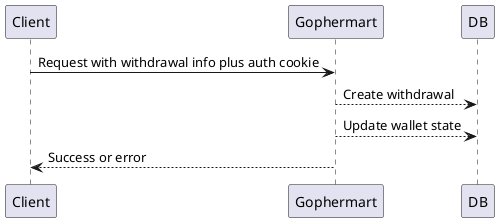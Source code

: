 @startuml
Client -> Gophermart: Request with withdrawal info plus auth cookie
Gophermart --> DB: Create withdrawal
Gophermart --> DB: Update wallet state
Gophermart --> Client: Success or error
@enduml